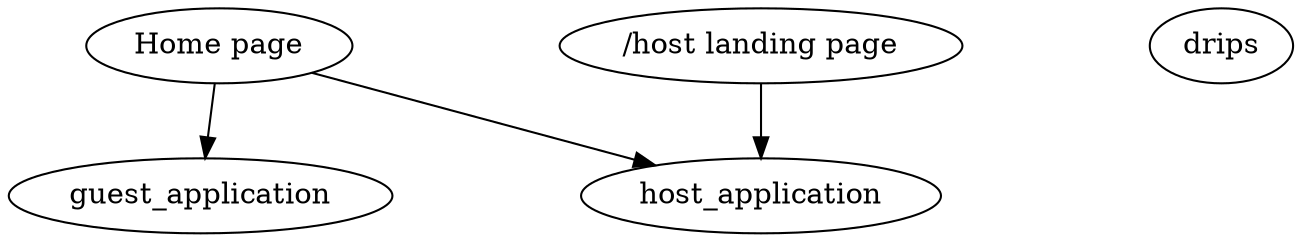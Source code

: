 digraph unix {
    //overall graph
    //rankdir="LR";
    nodesep=1.25;
    compound=true; 
    labelloc="t";

    home_page [label="Home page"]
    host_landing_page [label="/host landing page"]
    guest_application
    host_application
    drips

    home_page -> guest_application
    home_page -> host_application
    host_landing_page -> host_application
}